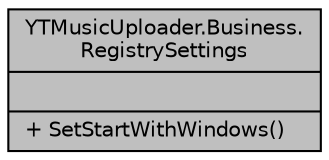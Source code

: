 digraph "YTMusicUploader.Business.RegistrySettings"
{
 // LATEX_PDF_SIZE
  edge [fontname="Helvetica",fontsize="10",labelfontname="Helvetica",labelfontsize="10"];
  node [fontname="Helvetica",fontsize="10",shape=record];
  Node1 [label="{YTMusicUploader.Business.\lRegistrySettings\n||+ SetStartWithWindows()\l}",height=0.2,width=0.4,color="black", fillcolor="grey75", style="filled", fontcolor="black",tooltip="Windows registry helper methods"];
}
